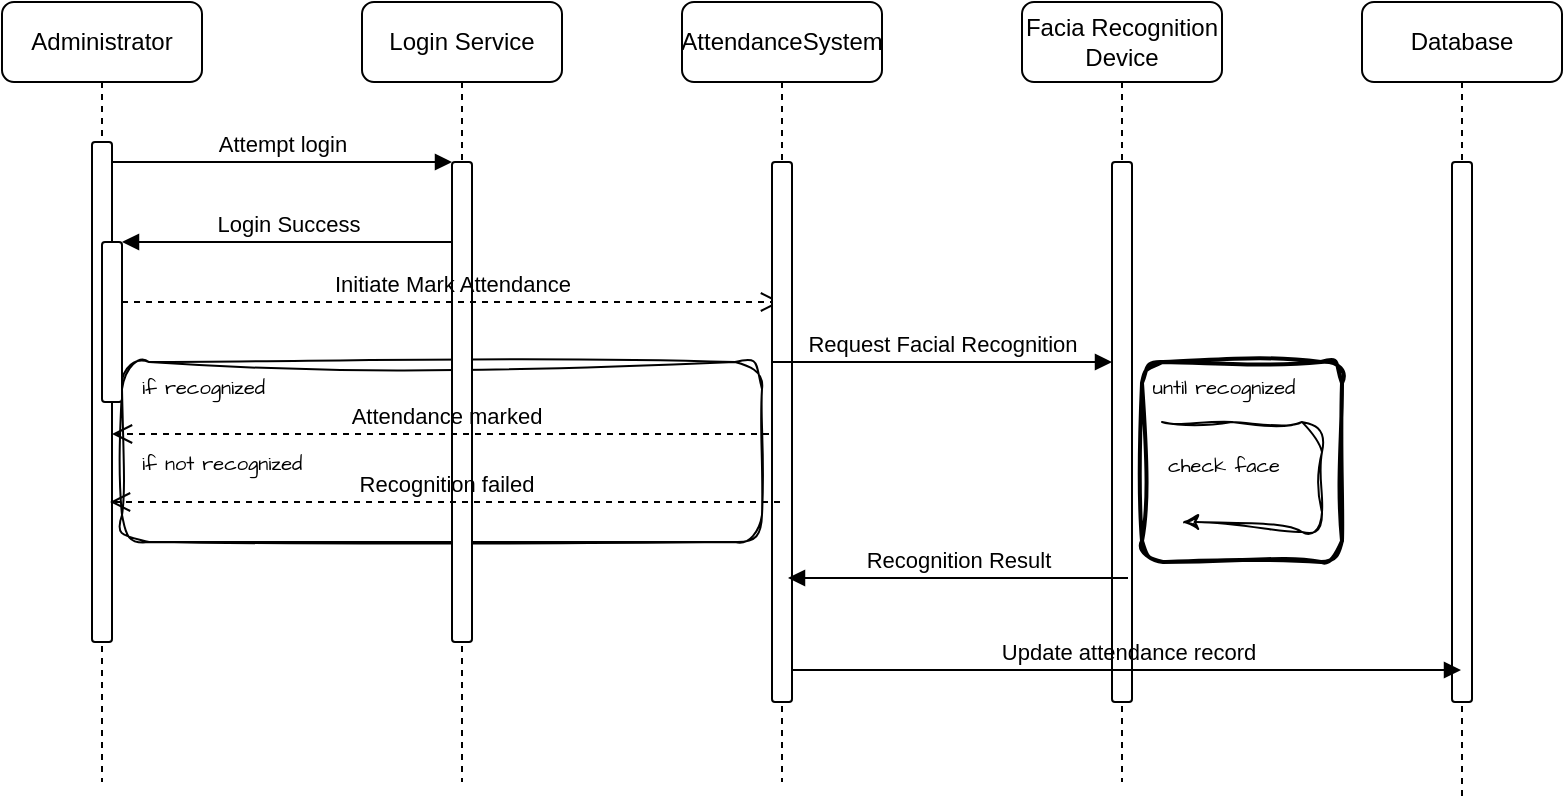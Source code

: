 <mxfile version="22.1.16" type="device">
  <diagram name="Sequence" id="2YBvvXClWsGukQMizWep">
    <mxGraphModel dx="780" dy="464" grid="1" gridSize="10" guides="1" tooltips="1" connect="1" arrows="1" fold="1" page="1" pageScale="1" pageWidth="850" pageHeight="1100" background="#ffffff" math="0" shadow="0">
      <root>
        <mxCell id="0" />
        <mxCell id="1" parent="0" />
        <mxCell id="ZwXYjoXHc6uC35f45LxF-9" value="&lt;font style=&quot;font-size: 10px;&quot;&gt;&amp;nbsp; if recognized&lt;/font&gt;&lt;div&gt;&lt;font style=&quot;font-size: 10px;&quot;&gt;&lt;br&gt;&lt;/font&gt;&lt;/div&gt;&lt;div&gt;&lt;font style=&quot;font-size: 10px;&quot;&gt;&lt;br&gt;&lt;/font&gt;&lt;/div&gt;&lt;div&gt;&lt;span style=&quot;font-size: 10px;&quot;&gt;&amp;nbsp; if not recognized&lt;/span&gt;&lt;/div&gt;" style="rounded=1;whiteSpace=wrap;html=1;sketch=1;hachureGap=4;jiggle=2;curveFitting=1;fontFamily=Architects Daughter;fontSource=https%3A%2F%2Ffonts.googleapis.com%2Fcss%3Ffamily%3DArchitects%2BDaughter;fontSize=9;align=left;verticalAlign=top;labelBackgroundColor=none;" vertex="1" parent="1">
          <mxGeometry x="100" y="220" width="320" height="90" as="geometry" />
        </mxCell>
        <mxCell id="aM9ryv3xv72pqoxQDRHE-1" value="Administrator" style="shape=umlLifeline;perimeter=lifelinePerimeter;whiteSpace=wrap;html=1;container=0;dropTarget=0;collapsible=0;recursiveResize=0;outlineConnect=0;portConstraint=eastwest;newEdgeStyle={&quot;edgeStyle&quot;:&quot;elbowEdgeStyle&quot;,&quot;elbow&quot;:&quot;vertical&quot;,&quot;curved&quot;:0,&quot;rounded&quot;:0};rounded=1;labelBackgroundColor=none;" parent="1" vertex="1">
          <mxGeometry x="40" y="40" width="100" height="390" as="geometry" />
        </mxCell>
        <mxCell id="aM9ryv3xv72pqoxQDRHE-2" value="" style="html=1;points=[];perimeter=orthogonalPerimeter;outlineConnect=0;targetShapes=umlLifeline;portConstraint=eastwest;newEdgeStyle={&quot;edgeStyle&quot;:&quot;elbowEdgeStyle&quot;,&quot;elbow&quot;:&quot;vertical&quot;,&quot;curved&quot;:0,&quot;rounded&quot;:0};rounded=1;labelBackgroundColor=none;" parent="aM9ryv3xv72pqoxQDRHE-1" vertex="1">
          <mxGeometry x="45" y="70" width="10" height="250" as="geometry" />
        </mxCell>
        <mxCell id="aM9ryv3xv72pqoxQDRHE-4" value="" style="html=1;points=[];perimeter=orthogonalPerimeter;outlineConnect=0;targetShapes=umlLifeline;portConstraint=eastwest;newEdgeStyle={&quot;edgeStyle&quot;:&quot;elbowEdgeStyle&quot;,&quot;elbow&quot;:&quot;vertical&quot;,&quot;curved&quot;:0,&quot;rounded&quot;:0};rounded=1;labelBackgroundColor=none;" parent="aM9ryv3xv72pqoxQDRHE-1" vertex="1">
          <mxGeometry x="50" y="120" width="10" height="80" as="geometry" />
        </mxCell>
        <mxCell id="aM9ryv3xv72pqoxQDRHE-5" value="Login Service" style="shape=umlLifeline;perimeter=lifelinePerimeter;whiteSpace=wrap;html=1;container=0;dropTarget=0;collapsible=0;recursiveResize=0;outlineConnect=0;portConstraint=eastwest;newEdgeStyle={&quot;edgeStyle&quot;:&quot;elbowEdgeStyle&quot;,&quot;elbow&quot;:&quot;vertical&quot;,&quot;curved&quot;:0,&quot;rounded&quot;:0};rounded=1;labelBackgroundColor=none;" parent="1" vertex="1">
          <mxGeometry x="220" y="40" width="100" height="390" as="geometry" />
        </mxCell>
        <mxCell id="aM9ryv3xv72pqoxQDRHE-6" value="" style="html=1;points=[];perimeter=orthogonalPerimeter;outlineConnect=0;targetShapes=umlLifeline;portConstraint=eastwest;newEdgeStyle={&quot;edgeStyle&quot;:&quot;elbowEdgeStyle&quot;,&quot;elbow&quot;:&quot;vertical&quot;,&quot;curved&quot;:0,&quot;rounded&quot;:0};rounded=1;labelBackgroundColor=none;" parent="aM9ryv3xv72pqoxQDRHE-5" vertex="1">
          <mxGeometry x="45" y="80" width="10" height="240" as="geometry" />
        </mxCell>
        <mxCell id="aM9ryv3xv72pqoxQDRHE-7" value="Attempt login" style="html=1;verticalAlign=bottom;endArrow=block;edgeStyle=elbowEdgeStyle;elbow=vertical;curved=0;rounded=1;labelBackgroundColor=none;fontColor=default;" parent="1" source="aM9ryv3xv72pqoxQDRHE-2" target="aM9ryv3xv72pqoxQDRHE-6" edge="1">
          <mxGeometry relative="1" as="geometry">
            <mxPoint x="195" y="130" as="sourcePoint" />
            <Array as="points">
              <mxPoint x="180" y="120" />
            </Array>
          </mxGeometry>
        </mxCell>
        <mxCell id="aM9ryv3xv72pqoxQDRHE-8" value="Attendance marked" style="html=1;verticalAlign=bottom;endArrow=open;dashed=1;endSize=8;edgeStyle=elbowEdgeStyle;elbow=vertical;curved=0;rounded=1;labelBackgroundColor=none;fontColor=default;" parent="1" edge="1">
          <mxGeometry relative="1" as="geometry">
            <mxPoint x="95" y="256" as="targetPoint" />
            <Array as="points">
              <mxPoint x="190" y="256" />
            </Array>
            <mxPoint x="429.5" y="256" as="sourcePoint" />
          </mxGeometry>
        </mxCell>
        <mxCell id="aM9ryv3xv72pqoxQDRHE-9" value="Login Success" style="html=1;verticalAlign=bottom;endArrow=block;edgeStyle=elbowEdgeStyle;elbow=vertical;curved=0;rounded=1;labelBackgroundColor=none;fontColor=default;" parent="1" source="aM9ryv3xv72pqoxQDRHE-6" target="aM9ryv3xv72pqoxQDRHE-4" edge="1">
          <mxGeometry relative="1" as="geometry">
            <mxPoint x="175" y="160" as="sourcePoint" />
            <Array as="points">
              <mxPoint x="190" y="160" />
            </Array>
          </mxGeometry>
        </mxCell>
        <mxCell id="aM9ryv3xv72pqoxQDRHE-10" value="Initiate Mark Attendance" style="html=1;verticalAlign=bottom;endArrow=open;dashed=1;endSize=8;edgeStyle=elbowEdgeStyle;elbow=vertical;curved=0;rounded=1;labelBackgroundColor=none;fontColor=default;" parent="1" source="aM9ryv3xv72pqoxQDRHE-4" target="ZwXYjoXHc6uC35f45LxF-1" edge="1">
          <mxGeometry relative="1" as="geometry">
            <mxPoint x="175" y="235" as="targetPoint" />
            <Array as="points">
              <mxPoint x="190" y="190" />
            </Array>
          </mxGeometry>
        </mxCell>
        <mxCell id="ZwXYjoXHc6uC35f45LxF-1" value="AttendanceSystem" style="shape=umlLifeline;perimeter=lifelinePerimeter;whiteSpace=wrap;html=1;container=0;dropTarget=0;collapsible=0;recursiveResize=0;outlineConnect=0;portConstraint=eastwest;newEdgeStyle={&quot;edgeStyle&quot;:&quot;elbowEdgeStyle&quot;,&quot;elbow&quot;:&quot;vertical&quot;,&quot;curved&quot;:0,&quot;rounded&quot;:0};rounded=1;labelBackgroundColor=none;" vertex="1" parent="1">
          <mxGeometry x="380" y="40" width="100" height="390" as="geometry" />
        </mxCell>
        <mxCell id="ZwXYjoXHc6uC35f45LxF-2" value="" style="html=1;points=[];perimeter=orthogonalPerimeter;outlineConnect=0;targetShapes=umlLifeline;portConstraint=eastwest;newEdgeStyle={&quot;edgeStyle&quot;:&quot;elbowEdgeStyle&quot;,&quot;elbow&quot;:&quot;vertical&quot;,&quot;curved&quot;:0,&quot;rounded&quot;:0};rounded=1;labelBackgroundColor=none;" vertex="1" parent="ZwXYjoXHc6uC35f45LxF-1">
          <mxGeometry x="45" y="80" width="10" height="270" as="geometry" />
        </mxCell>
        <mxCell id="ZwXYjoXHc6uC35f45LxF-3" value="Facia Recognition&lt;div&gt;Device&lt;/div&gt;" style="shape=umlLifeline;perimeter=lifelinePerimeter;whiteSpace=wrap;html=1;container=0;dropTarget=0;collapsible=0;recursiveResize=0;outlineConnect=0;portConstraint=eastwest;newEdgeStyle={&quot;edgeStyle&quot;:&quot;elbowEdgeStyle&quot;,&quot;elbow&quot;:&quot;vertical&quot;,&quot;curved&quot;:0,&quot;rounded&quot;:0};rounded=1;labelBackgroundColor=none;" vertex="1" parent="1">
          <mxGeometry x="550" y="40" width="100" height="390" as="geometry" />
        </mxCell>
        <mxCell id="ZwXYjoXHc6uC35f45LxF-4" value="" style="html=1;points=[];perimeter=orthogonalPerimeter;outlineConnect=0;targetShapes=umlLifeline;portConstraint=eastwest;newEdgeStyle={&quot;edgeStyle&quot;:&quot;elbowEdgeStyle&quot;,&quot;elbow&quot;:&quot;vertical&quot;,&quot;curved&quot;:0,&quot;rounded&quot;:0};rounded=1;labelBackgroundColor=none;" vertex="1" parent="ZwXYjoXHc6uC35f45LxF-3">
          <mxGeometry x="45" y="80" width="10" height="270" as="geometry" />
        </mxCell>
        <mxCell id="ZwXYjoXHc6uC35f45LxF-5" value="Database" style="shape=umlLifeline;perimeter=lifelinePerimeter;whiteSpace=wrap;html=1;container=0;dropTarget=0;collapsible=0;recursiveResize=0;outlineConnect=0;portConstraint=eastwest;newEdgeStyle={&quot;edgeStyle&quot;:&quot;elbowEdgeStyle&quot;,&quot;elbow&quot;:&quot;vertical&quot;,&quot;curved&quot;:0,&quot;rounded&quot;:0};rounded=1;labelBackgroundColor=none;" vertex="1" parent="1">
          <mxGeometry x="720" y="40" width="100" height="400" as="geometry" />
        </mxCell>
        <mxCell id="ZwXYjoXHc6uC35f45LxF-6" value="" style="html=1;points=[];perimeter=orthogonalPerimeter;outlineConnect=0;targetShapes=umlLifeline;portConstraint=eastwest;newEdgeStyle={&quot;edgeStyle&quot;:&quot;elbowEdgeStyle&quot;,&quot;elbow&quot;:&quot;vertical&quot;,&quot;curved&quot;:0,&quot;rounded&quot;:0};rounded=1;labelBackgroundColor=none;" vertex="1" parent="ZwXYjoXHc6uC35f45LxF-5">
          <mxGeometry x="45" y="80" width="10" height="270" as="geometry" />
        </mxCell>
        <mxCell id="ZwXYjoXHc6uC35f45LxF-8" value="Recognition failed" style="html=1;verticalAlign=bottom;endArrow=open;dashed=1;endSize=8;edgeStyle=elbowEdgeStyle;elbow=vertical;curved=0;rounded=1;labelBackgroundColor=none;fontColor=default;" edge="1" parent="1">
          <mxGeometry relative="1" as="geometry">
            <mxPoint x="94" y="290" as="targetPoint" />
            <Array as="points">
              <mxPoint x="189" y="290" />
            </Array>
            <mxPoint x="429" y="290" as="sourcePoint" />
          </mxGeometry>
        </mxCell>
        <mxCell id="ZwXYjoXHc6uC35f45LxF-15" value="Request Facial Recognition" style="html=1;verticalAlign=bottom;endArrow=block;edgeStyle=elbowEdgeStyle;elbow=vertical;curved=0;rounded=1;labelBackgroundColor=none;fontColor=default;" edge="1" parent="1">
          <mxGeometry relative="1" as="geometry">
            <mxPoint x="425" y="220" as="sourcePoint" />
            <Array as="points">
              <mxPoint x="510" y="220" />
            </Array>
            <mxPoint x="595" y="220" as="targetPoint" />
          </mxGeometry>
        </mxCell>
        <mxCell id="ZwXYjoXHc6uC35f45LxF-19" value="&lt;p style=&quot;line-height: 80%;&quot;&gt;&lt;font style=&quot;font-size: 10px;&quot;&gt;until recognized&lt;/font&gt;&lt;/p&gt;&lt;p style=&quot;line-height: 80%;&quot;&gt;&lt;font style=&quot;font-size: 10px;&quot;&gt;check face&lt;/font&gt;&lt;/p&gt;" style="rounded=1;whiteSpace=wrap;html=1;absoluteArcSize=1;arcSize=21;strokeWidth=2;sketch=1;hachureGap=4;jiggle=2;curveFitting=1;fontFamily=Architects Daughter;fontSource=https%3A%2F%2Ffonts.googleapis.com%2Fcss%3Ffamily%3DArchitects%2BDaughter;fontSize=20;verticalAlign=top;labelPosition=center;verticalLabelPosition=middle;align=center;spacing=-23;spacingRight=18;" vertex="1" parent="1">
          <mxGeometry x="610" y="220" width="100" height="100" as="geometry" />
        </mxCell>
        <mxCell id="ZwXYjoXHc6uC35f45LxF-20" style="edgeStyle=orthogonalEdgeStyle;rounded=0;sketch=1;hachureGap=4;jiggle=2;curveFitting=1;orthogonalLoop=1;jettySize=auto;html=1;exitX=0;exitY=0.25;exitDx=0;exitDy=0;fontFamily=Architects Daughter;fontSource=https%3A%2F%2Ffonts.googleapis.com%2Fcss%3Ffamily%3DArchitects%2BDaughter;fontSize=16;" edge="1" parent="1" source="ZwXYjoXHc6uC35f45LxF-19" target="ZwXYjoXHc6uC35f45LxF-19">
          <mxGeometry relative="1" as="geometry">
            <Array as="points">
              <mxPoint x="670" y="320" />
              <mxPoint x="670" y="320" />
            </Array>
          </mxGeometry>
        </mxCell>
        <mxCell id="ZwXYjoXHc6uC35f45LxF-23" value="" style="curved=1;endArrow=classic;html=1;rounded=0;sketch=1;hachureGap=4;jiggle=2;curveFitting=1;fontFamily=Architects Daughter;fontSource=https%3A%2F%2Ffonts.googleapis.com%2Fcss%3Ffamily%3DArchitects%2BDaughter;fontSize=16;" edge="1" parent="1">
          <mxGeometry width="50" height="50" relative="1" as="geometry">
            <mxPoint x="620" y="250" as="sourcePoint" />
            <mxPoint x="630" y="300" as="targetPoint" />
            <Array as="points">
              <mxPoint x="630" y="250" />
              <mxPoint x="680" y="250" />
              <mxPoint x="700" y="250" />
              <mxPoint x="700" y="280" />
              <mxPoint x="700" y="310" />
              <mxPoint x="680" y="300" />
            </Array>
          </mxGeometry>
        </mxCell>
        <mxCell id="ZwXYjoXHc6uC35f45LxF-24" value="Recognition Result" style="html=1;verticalAlign=bottom;endArrow=block;edgeStyle=elbowEdgeStyle;elbow=vertical;curved=0;rounded=1;labelBackgroundColor=none;fontColor=default;" edge="1" parent="1">
          <mxGeometry relative="1" as="geometry">
            <mxPoint x="603" y="328" as="sourcePoint" />
            <Array as="points">
              <mxPoint x="518" y="328" />
            </Array>
            <mxPoint x="433" y="328" as="targetPoint" />
          </mxGeometry>
        </mxCell>
        <mxCell id="ZwXYjoXHc6uC35f45LxF-25" value="Update attendance record" style="html=1;verticalAlign=bottom;endArrow=block;edgeStyle=elbowEdgeStyle;elbow=vertical;curved=0;rounded=1;labelBackgroundColor=none;fontColor=default;" edge="1" parent="1" target="ZwXYjoXHc6uC35f45LxF-5">
          <mxGeometry relative="1" as="geometry">
            <mxPoint x="435" y="374" as="sourcePoint" />
            <Array as="points">
              <mxPoint x="520" y="374" />
            </Array>
            <mxPoint x="605" y="374" as="targetPoint" />
          </mxGeometry>
        </mxCell>
      </root>
    </mxGraphModel>
  </diagram>
</mxfile>
